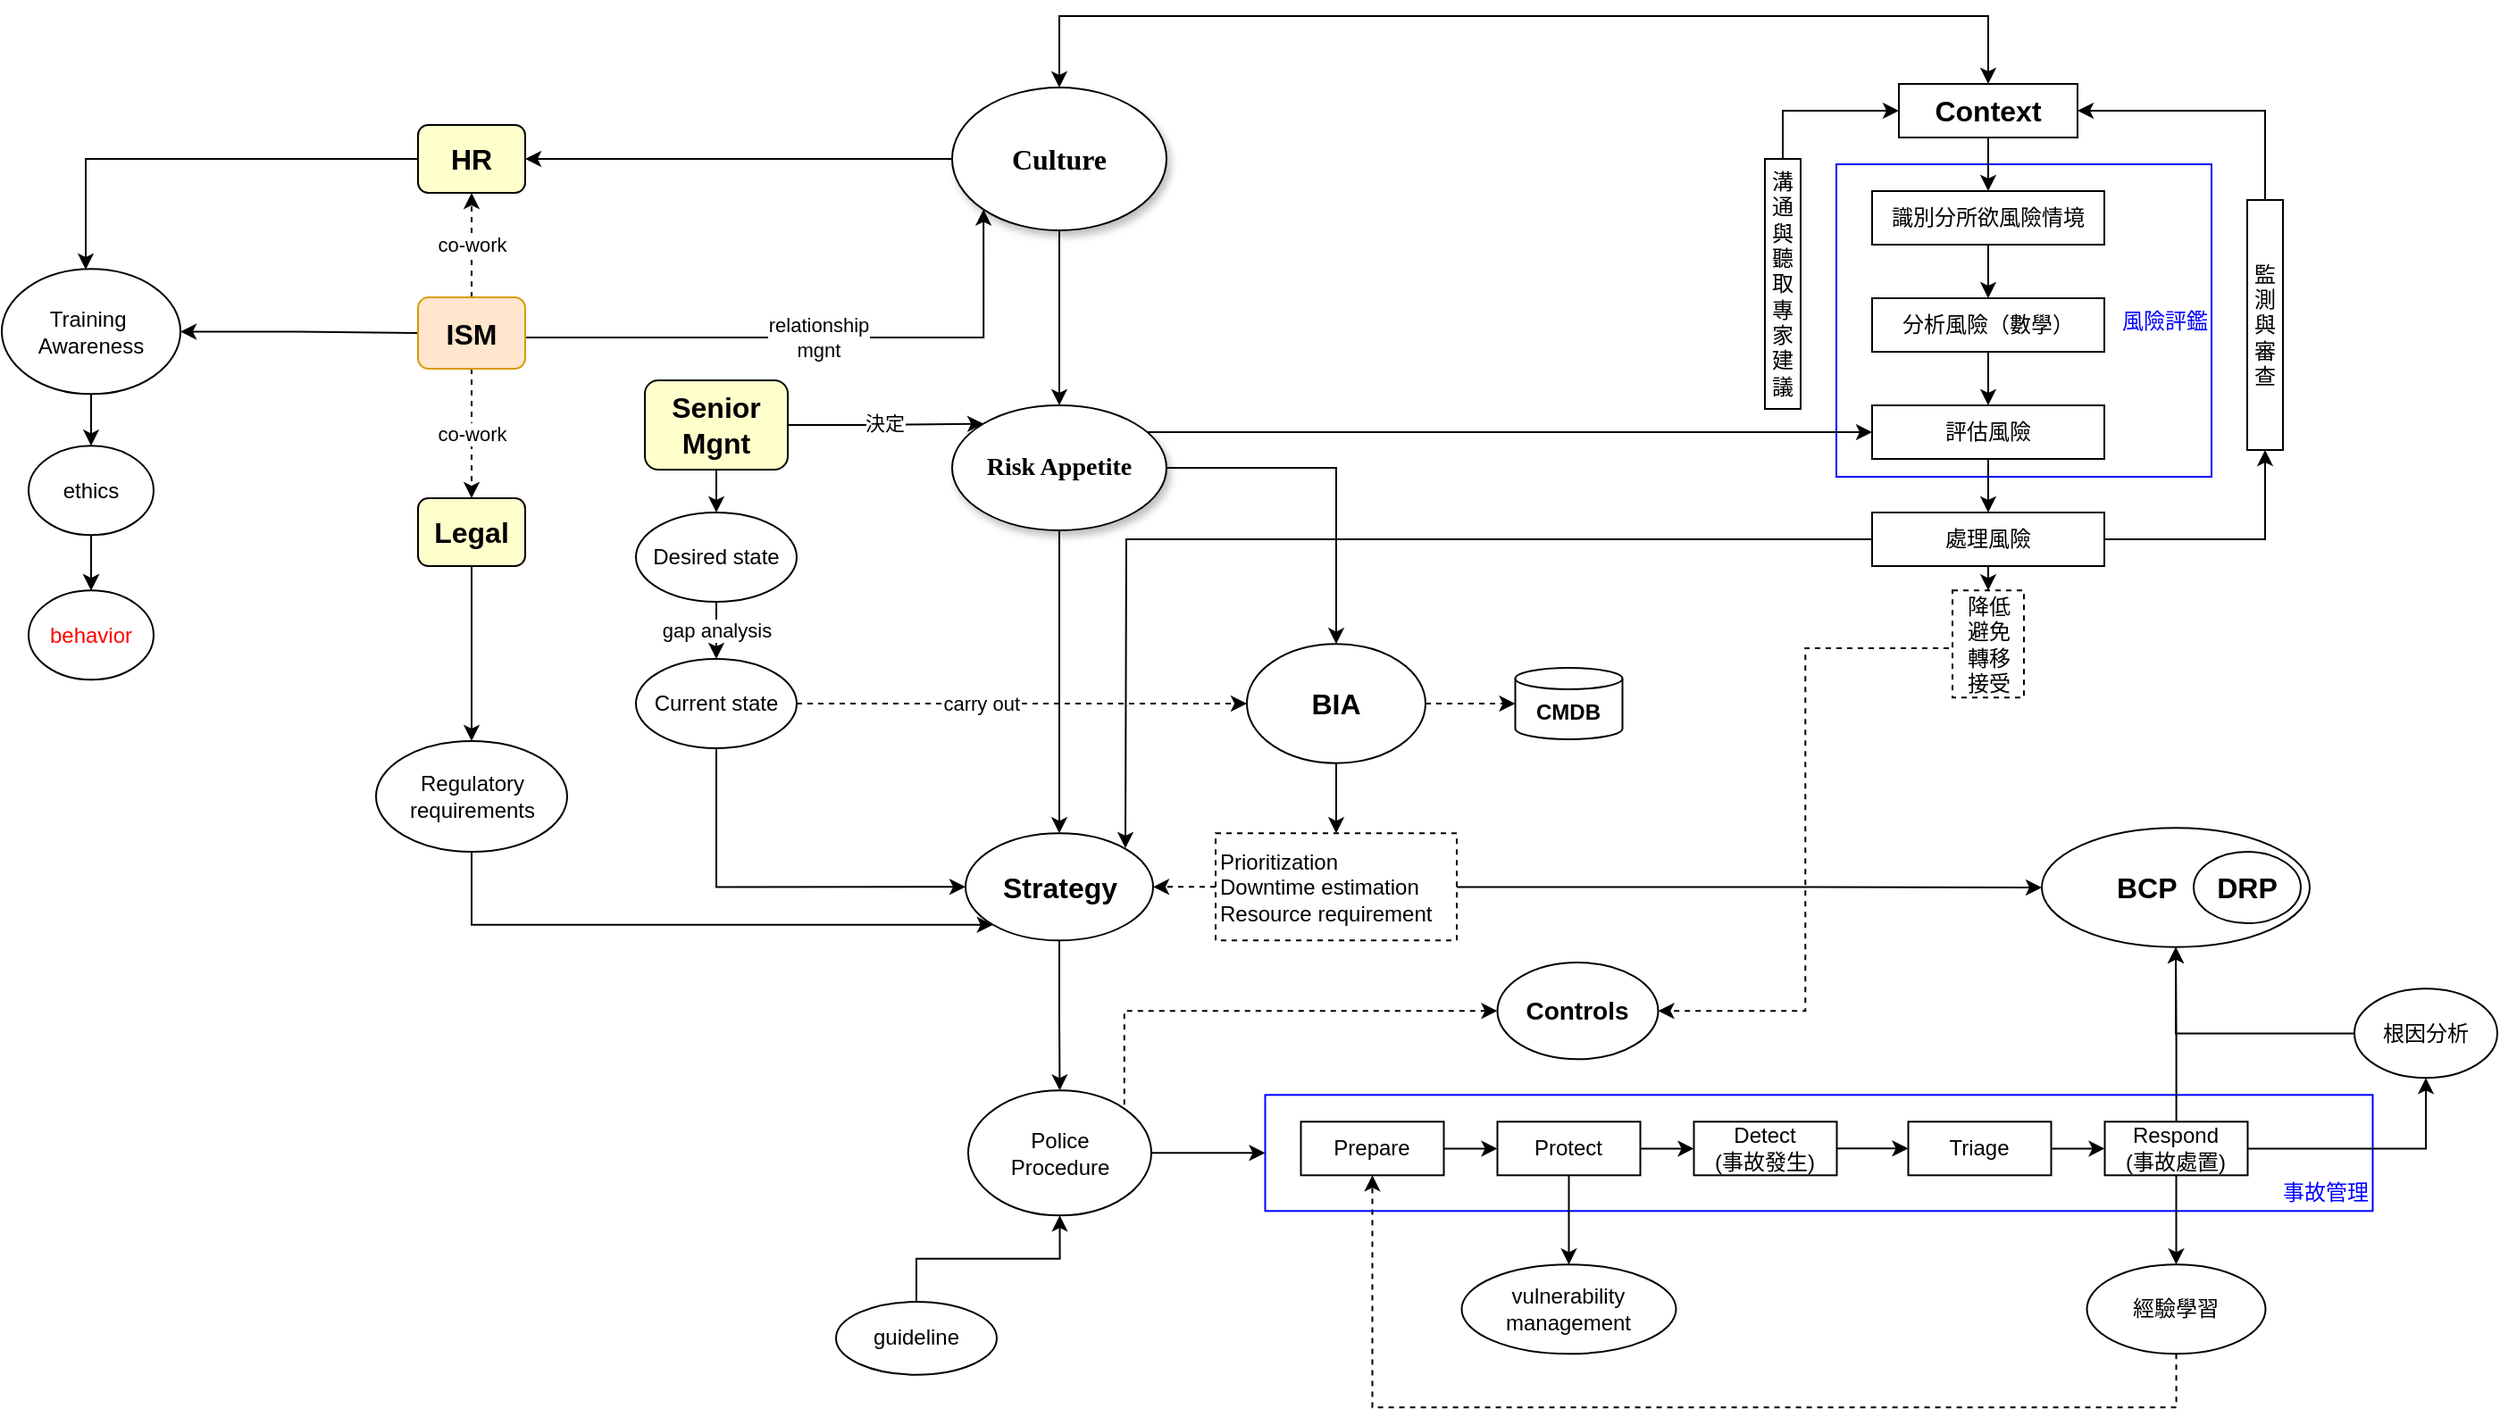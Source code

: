 <mxfile version="14.3.0" type="github">
  <diagram name="Page-1" id="42789a77-a242-8287-6e28-9cd8cfd52e62">
    <mxGraphModel dx="1422" dy="736" grid="1" gridSize="10" guides="1" tooltips="1" connect="1" arrows="1" fold="1" page="1" pageScale="1" pageWidth="1700" pageHeight="1100" background="#ffffff" math="0" shadow="0">
      <root>
        <mxCell id="0" />
        <mxCell id="1" parent="0" />
        <mxCell id="Z_T5WOkKw4FG-YKkFipD-60" value="&lt;div&gt;&lt;span&gt;&lt;font color=&quot;#0000ff&quot;&gt;&lt;br&gt;&lt;/font&gt;&lt;/span&gt;&lt;/div&gt;&lt;div&gt;&lt;span&gt;&lt;font color=&quot;#0000ff&quot;&gt;&lt;br&gt;&lt;/font&gt;&lt;/span&gt;&lt;/div&gt;&lt;div&gt;&lt;span&gt;&lt;font color=&quot;#0000ff&quot;&gt;&lt;br&gt;&lt;/font&gt;&lt;/span&gt;&lt;/div&gt;&lt;div&gt;&lt;span&gt;&lt;font color=&quot;#0000ff&quot;&gt;事故管理&lt;/font&gt;&lt;/span&gt;&lt;/div&gt;" style="rounded=0;whiteSpace=wrap;html=1;fillColor=#FFFFFF;strokeColor=#0000FF;align=right;" vertex="1" parent="1">
          <mxGeometry x="720.25" y="654.16" width="620" height="65" as="geometry" />
        </mxCell>
        <mxCell id="Z_T5WOkKw4FG-YKkFipD-38" value="&lt;font color=&quot;#0000ff&quot;&gt;風險評鑑&lt;/font&gt;" style="rounded=0;whiteSpace=wrap;html=1;fillColor=#FFFFFF;align=right;strokeColor=#0000FF;" vertex="1" parent="1">
          <mxGeometry x="1040" y="133" width="210" height="175" as="geometry" />
        </mxCell>
        <mxCell id="Z_T5WOkKw4FG-YKkFipD-5" style="edgeStyle=orthogonalEdgeStyle;rounded=0;orthogonalLoop=1;jettySize=auto;html=1;exitX=0.5;exitY=0;exitDx=0;exitDy=0;startArrow=classic;startFill=1;endArrow=classic;endFill=1;" edge="1" parent="1" source="Z_T5WOkKw4FG-YKkFipD-25" target="1ea317790d2ca983-3">
          <mxGeometry relative="1" as="geometry">
            <mxPoint x="285" y="120" as="sourcePoint" />
            <Array as="points">
              <mxPoint x="1125" y="50" />
              <mxPoint x="605" y="50" />
            </Array>
          </mxGeometry>
        </mxCell>
        <mxCell id="Z_T5WOkKw4FG-YKkFipD-2" style="edgeStyle=orthogonalEdgeStyle;rounded=0;orthogonalLoop=1;jettySize=auto;html=1;exitX=0.5;exitY=1;exitDx=0;exitDy=0;" edge="1" parent="1" source="1ea317790d2ca983-3" target="1ea317790d2ca983-4">
          <mxGeometry relative="1" as="geometry" />
        </mxCell>
        <mxCell id="Z_T5WOkKw4FG-YKkFipD-57" style="edgeStyle=orthogonalEdgeStyle;rounded=0;orthogonalLoop=1;jettySize=auto;html=1;entryX=1;entryY=0.5;entryDx=0;entryDy=0;" edge="1" parent="1" source="1ea317790d2ca983-3" target="Z_T5WOkKw4FG-YKkFipD-21">
          <mxGeometry relative="1" as="geometry" />
        </mxCell>
        <mxCell id="1ea317790d2ca983-3" value="&lt;span&gt;&lt;font size=&quot;1&quot;&gt;&lt;b style=&quot;font-size: 16px&quot;&gt;Culture&lt;/b&gt;&lt;/font&gt;&lt;/span&gt;" style="ellipse;whiteSpace=wrap;html=1;rounded=0;shadow=1;comic=0;labelBackgroundColor=none;strokeWidth=1;fontFamily=Verdana;fontSize=12;align=center;" parent="1" vertex="1">
          <mxGeometry x="545" y="90" width="120" height="80" as="geometry" />
        </mxCell>
        <mxCell id="Z_T5WOkKw4FG-YKkFipD-75" value="" style="edgeStyle=orthogonalEdgeStyle;rounded=0;orthogonalLoop=1;jettySize=auto;html=1;startArrow=none;startFill=0;endArrow=classic;endFill=1;entryX=0.5;entryY=0;entryDx=0;entryDy=0;" edge="1" parent="1" source="1ea317790d2ca983-4" target="Z_T5WOkKw4FG-YKkFipD-55">
          <mxGeometry relative="1" as="geometry" />
        </mxCell>
        <mxCell id="Z_T5WOkKw4FG-YKkFipD-111" style="edgeStyle=orthogonalEdgeStyle;rounded=0;orthogonalLoop=1;jettySize=auto;html=1;exitX=1;exitY=0;exitDx=0;exitDy=0;entryX=0;entryY=0.5;entryDx=0;entryDy=0;startArrow=none;startFill=0;endArrow=classic;endFill=1;" edge="1" parent="1" source="1ea317790d2ca983-4" target="Z_T5WOkKw4FG-YKkFipD-30">
          <mxGeometry relative="1" as="geometry">
            <Array as="points">
              <mxPoint x="647" y="283" />
            </Array>
          </mxGeometry>
        </mxCell>
        <mxCell id="Z_T5WOkKw4FG-YKkFipD-129" style="edgeStyle=orthogonalEdgeStyle;rounded=0;orthogonalLoop=1;jettySize=auto;html=1;startArrow=none;startFill=0;endArrow=classic;endFill=1;" edge="1" parent="1" source="1ea317790d2ca983-4" target="Z_T5WOkKw4FG-YKkFipD-3">
          <mxGeometry relative="1" as="geometry" />
        </mxCell>
        <mxCell id="1ea317790d2ca983-4" value="&lt;span&gt;&lt;font size=&quot;1&quot;&gt;&lt;b style=&quot;font-size: 14px&quot;&gt;Risk Appetite&lt;/b&gt;&lt;/font&gt;&lt;/span&gt;" style="ellipse;whiteSpace=wrap;html=1;rounded=0;shadow=1;comic=0;labelBackgroundColor=none;strokeWidth=1;fontFamily=Verdana;fontSize=12;align=center;" parent="1" vertex="1">
          <mxGeometry x="545" y="268" width="120" height="70" as="geometry" />
        </mxCell>
        <mxCell id="Z_T5WOkKw4FG-YKkFipD-132" value="" style="edgeStyle=orthogonalEdgeStyle;rounded=0;orthogonalLoop=1;jettySize=auto;html=1;startArrow=none;startFill=0;endArrow=classic;endFill=1;" edge="1" parent="1" source="Z_T5WOkKw4FG-YKkFipD-3" target="Z_T5WOkKw4FG-YKkFipD-4">
          <mxGeometry relative="1" as="geometry" />
        </mxCell>
        <mxCell id="Z_T5WOkKw4FG-YKkFipD-3" value="&lt;b&gt;&lt;font style=&quot;font-size: 16px&quot;&gt;Strategy&lt;/font&gt;&lt;/b&gt;" style="ellipse;whiteSpace=wrap;html=1;" vertex="1" parent="1">
          <mxGeometry x="552.5" y="507.66" width="105" height="60" as="geometry" />
        </mxCell>
        <mxCell id="Z_T5WOkKw4FG-YKkFipD-66" value="" style="edgeStyle=orthogonalEdgeStyle;rounded=0;orthogonalLoop=1;jettySize=auto;html=1;" edge="1" parent="1" source="Z_T5WOkKw4FG-YKkFipD-4" target="Z_T5WOkKw4FG-YKkFipD-60">
          <mxGeometry relative="1" as="geometry" />
        </mxCell>
        <mxCell id="Z_T5WOkKw4FG-YKkFipD-4" value="Police&lt;br&gt;Procedure" style="ellipse;whiteSpace=wrap;html=1;" vertex="1" parent="1">
          <mxGeometry x="554" y="651.66" width="102.5" height="70" as="geometry" />
        </mxCell>
        <mxCell id="Z_T5WOkKw4FG-YKkFipD-15" value="" style="edgeStyle=orthogonalEdgeStyle;rounded=0;orthogonalLoop=1;jettySize=auto;html=1;" edge="1" parent="1" source="Z_T5WOkKw4FG-YKkFipD-9" target="Z_T5WOkKw4FG-YKkFipD-10">
          <mxGeometry relative="1" as="geometry" />
        </mxCell>
        <mxCell id="Z_T5WOkKw4FG-YKkFipD-10" value="&lt;font color=&quot;#ff0000&quot;&gt;behavior&lt;/font&gt;" style="ellipse;whiteSpace=wrap;html=1;" vertex="1" parent="1">
          <mxGeometry x="28" y="371.66" width="70" height="50" as="geometry" />
        </mxCell>
        <mxCell id="Z_T5WOkKw4FG-YKkFipD-14" value="" style="edgeStyle=orthogonalEdgeStyle;rounded=0;orthogonalLoop=1;jettySize=auto;html=1;" edge="1" parent="1" source="Z_T5WOkKw4FG-YKkFipD-9" target="Z_T5WOkKw4FG-YKkFipD-10">
          <mxGeometry relative="1" as="geometry" />
        </mxCell>
        <mxCell id="Z_T5WOkKw4FG-YKkFipD-69" value="" style="edgeStyle=orthogonalEdgeStyle;rounded=0;orthogonalLoop=1;jettySize=auto;html=1;startArrow=classic;startFill=1;endArrow=none;endFill=0;" edge="1" parent="1" source="Z_T5WOkKw4FG-YKkFipD-11" target="Z_T5WOkKw4FG-YKkFipD-20">
          <mxGeometry relative="1" as="geometry" />
        </mxCell>
        <mxCell id="Z_T5WOkKw4FG-YKkFipD-11" value="Training&amp;nbsp;&lt;br&gt;Awareness" style="ellipse;whiteSpace=wrap;html=1;" vertex="1" parent="1">
          <mxGeometry x="13" y="191.66" width="100" height="70" as="geometry" />
        </mxCell>
        <mxCell id="Z_T5WOkKw4FG-YKkFipD-9" value="ethics" style="ellipse;whiteSpace=wrap;html=1;" vertex="1" parent="1">
          <mxGeometry x="28" y="290.66" width="70" height="50" as="geometry" />
        </mxCell>
        <mxCell id="Z_T5WOkKw4FG-YKkFipD-16" value="" style="edgeStyle=orthogonalEdgeStyle;rounded=0;orthogonalLoop=1;jettySize=auto;html=1;" edge="1" parent="1" source="Z_T5WOkKw4FG-YKkFipD-11" target="Z_T5WOkKw4FG-YKkFipD-9">
          <mxGeometry relative="1" as="geometry">
            <mxPoint x="63" y="270.66" as="sourcePoint" />
            <mxPoint x="63" y="385.66" as="targetPoint" />
          </mxGeometry>
        </mxCell>
        <mxCell id="Z_T5WOkKw4FG-YKkFipD-24" value="relationship&lt;br&gt;mgnt" style="edgeStyle=orthogonalEdgeStyle;rounded=0;orthogonalLoop=1;jettySize=auto;html=1;entryX=0;entryY=1;entryDx=0;entryDy=0;" edge="1" parent="1" source="Z_T5WOkKw4FG-YKkFipD-20" target="1ea317790d2ca983-3">
          <mxGeometry relative="1" as="geometry">
            <Array as="points">
              <mxPoint x="435" y="230" />
              <mxPoint x="563" y="230" />
            </Array>
          </mxGeometry>
        </mxCell>
        <mxCell id="Z_T5WOkKw4FG-YKkFipD-70" value="co-work" style="edgeStyle=orthogonalEdgeStyle;rounded=0;orthogonalLoop=1;jettySize=auto;html=1;startArrow=none;startFill=0;endArrow=classic;endFill=1;dashed=1;" edge="1" parent="1" source="Z_T5WOkKw4FG-YKkFipD-20" target="Z_T5WOkKw4FG-YKkFipD-21">
          <mxGeometry relative="1" as="geometry" />
        </mxCell>
        <mxCell id="Z_T5WOkKw4FG-YKkFipD-72" value="co-work" style="edgeStyle=orthogonalEdgeStyle;rounded=0;orthogonalLoop=1;jettySize=auto;html=1;dashed=1;startArrow=none;startFill=0;endArrow=classic;endFill=1;" edge="1" parent="1" source="Z_T5WOkKw4FG-YKkFipD-20" target="Z_T5WOkKw4FG-YKkFipD-71">
          <mxGeometry relative="1" as="geometry" />
        </mxCell>
        <mxCell id="Z_T5WOkKw4FG-YKkFipD-20" value="&lt;b&gt;&lt;font style=&quot;font-size: 16px&quot;&gt;ISM&lt;/font&gt;&lt;/b&gt;" style="rounded=1;whiteSpace=wrap;html=1;fillColor=#ffe6cc;strokeColor=#d79b00;" vertex="1" parent="1">
          <mxGeometry x="246" y="207.5" width="60" height="40" as="geometry" />
        </mxCell>
        <mxCell id="Z_T5WOkKw4FG-YKkFipD-58" value="" style="edgeStyle=orthogonalEdgeStyle;rounded=0;orthogonalLoop=1;jettySize=auto;html=1;" edge="1" parent="1" source="Z_T5WOkKw4FG-YKkFipD-21">
          <mxGeometry relative="1" as="geometry">
            <mxPoint x="60" y="192" as="targetPoint" />
            <Array as="points">
              <mxPoint x="60" y="130" />
              <mxPoint x="60" y="192" />
            </Array>
          </mxGeometry>
        </mxCell>
        <mxCell id="Z_T5WOkKw4FG-YKkFipD-21" value="&lt;b&gt;&lt;font style=&quot;font-size: 16px&quot;&gt;HR&lt;/font&gt;&lt;/b&gt;" style="rounded=1;whiteSpace=wrap;html=1;fillColor=#FFFFCC;" vertex="1" parent="1">
          <mxGeometry x="246" y="111" width="60" height="38" as="geometry" />
        </mxCell>
        <mxCell id="Z_T5WOkKw4FG-YKkFipD-28" value="" style="edgeStyle=orthogonalEdgeStyle;rounded=0;orthogonalLoop=1;jettySize=auto;html=1;" edge="1" parent="1" source="Z_T5WOkKw4FG-YKkFipD-25" target="Z_T5WOkKw4FG-YKkFipD-27">
          <mxGeometry relative="1" as="geometry" />
        </mxCell>
        <mxCell id="Z_T5WOkKw4FG-YKkFipD-25" value="&lt;b&gt;&lt;font style=&quot;font-size: 16px&quot;&gt;Context&lt;/font&gt;&lt;/b&gt;" style="rounded=0;whiteSpace=wrap;html=1;fillColor=#FFFFFF;" vertex="1" parent="1">
          <mxGeometry x="1075" y="88" width="100" height="30" as="geometry" />
        </mxCell>
        <mxCell id="Z_T5WOkKw4FG-YKkFipD-34" value="" style="edgeStyle=orthogonalEdgeStyle;rounded=0;orthogonalLoop=1;jettySize=auto;html=1;entryX=0.5;entryY=0;entryDx=0;entryDy=0;" edge="1" parent="1" source="Z_T5WOkKw4FG-YKkFipD-27" target="Z_T5WOkKw4FG-YKkFipD-29">
          <mxGeometry relative="1" as="geometry" />
        </mxCell>
        <mxCell id="Z_T5WOkKw4FG-YKkFipD-27" value="識別分所欲風險情境" style="rounded=0;whiteSpace=wrap;html=1;fillColor=#FFFFFF;" vertex="1" parent="1">
          <mxGeometry x="1060" y="148" width="130" height="30" as="geometry" />
        </mxCell>
        <mxCell id="Z_T5WOkKw4FG-YKkFipD-32" value="" style="edgeStyle=orthogonalEdgeStyle;rounded=0;orthogonalLoop=1;jettySize=auto;html=1;" edge="1" parent="1" source="Z_T5WOkKw4FG-YKkFipD-29" target="Z_T5WOkKw4FG-YKkFipD-30">
          <mxGeometry relative="1" as="geometry" />
        </mxCell>
        <mxCell id="Z_T5WOkKw4FG-YKkFipD-29" value="分析風險（數學）" style="rounded=0;whiteSpace=wrap;html=1;fillColor=#FFFFFF;" vertex="1" parent="1">
          <mxGeometry x="1060" y="208" width="130" height="30" as="geometry" />
        </mxCell>
        <mxCell id="Z_T5WOkKw4FG-YKkFipD-36" value="" style="edgeStyle=orthogonalEdgeStyle;rounded=0;orthogonalLoop=1;jettySize=auto;html=1;" edge="1" parent="1" source="Z_T5WOkKw4FG-YKkFipD-30" target="Z_T5WOkKw4FG-YKkFipD-35">
          <mxGeometry relative="1" as="geometry" />
        </mxCell>
        <mxCell id="Z_T5WOkKw4FG-YKkFipD-30" value="評估風險" style="rounded=0;whiteSpace=wrap;html=1;fillColor=#FFFFFF;" vertex="1" parent="1">
          <mxGeometry x="1060" y="268" width="130" height="30" as="geometry" />
        </mxCell>
        <mxCell id="Z_T5WOkKw4FG-YKkFipD-44" style="edgeStyle=orthogonalEdgeStyle;rounded=0;orthogonalLoop=1;jettySize=auto;html=1;entryX=0.5;entryY=1;entryDx=0;entryDy=0;" edge="1" parent="1" source="Z_T5WOkKw4FG-YKkFipD-35" target="Z_T5WOkKw4FG-YKkFipD-42">
          <mxGeometry relative="1" as="geometry" />
        </mxCell>
        <mxCell id="Z_T5WOkKw4FG-YKkFipD-122" value="" style="edgeStyle=orthogonalEdgeStyle;rounded=0;orthogonalLoop=1;jettySize=auto;html=1;startArrow=none;startFill=0;endArrow=classic;endFill=1;" edge="1" parent="1" source="Z_T5WOkKw4FG-YKkFipD-35" target="Z_T5WOkKw4FG-YKkFipD-121">
          <mxGeometry relative="1" as="geometry" />
        </mxCell>
        <mxCell id="Z_T5WOkKw4FG-YKkFipD-138" style="edgeStyle=orthogonalEdgeStyle;rounded=0;orthogonalLoop=1;jettySize=auto;html=1;entryX=1;entryY=0.5;entryDx=0;entryDy=0;dashed=1;startArrow=none;startFill=0;endArrow=classic;endFill=1;exitX=-0.05;exitY=0.539;exitDx=0;exitDy=0;exitPerimeter=0;" edge="1" parent="1" source="Z_T5WOkKw4FG-YKkFipD-121" target="Z_T5WOkKw4FG-YKkFipD-136">
          <mxGeometry relative="1" as="geometry" />
        </mxCell>
        <mxCell id="Z_T5WOkKw4FG-YKkFipD-142" style="edgeStyle=orthogonalEdgeStyle;rounded=0;orthogonalLoop=1;jettySize=auto;html=1;startArrow=none;startFill=0;endArrow=classic;endFill=1;" edge="1" parent="1" source="Z_T5WOkKw4FG-YKkFipD-35">
          <mxGeometry relative="1" as="geometry">
            <mxPoint x="642" y="516" as="targetPoint" />
          </mxGeometry>
        </mxCell>
        <mxCell id="Z_T5WOkKw4FG-YKkFipD-35" value="處理風險" style="rounded=0;whiteSpace=wrap;html=1;fillColor=#FFFFFF;" vertex="1" parent="1">
          <mxGeometry x="1060" y="328" width="130" height="30" as="geometry" />
        </mxCell>
        <mxCell id="Z_T5WOkKw4FG-YKkFipD-41" style="edgeStyle=orthogonalEdgeStyle;rounded=0;orthogonalLoop=1;jettySize=auto;html=1;entryX=0;entryY=0.5;entryDx=0;entryDy=0;exitX=0.5;exitY=0;exitDx=0;exitDy=0;" edge="1" parent="1" source="Z_T5WOkKw4FG-YKkFipD-40" target="Z_T5WOkKw4FG-YKkFipD-25">
          <mxGeometry relative="1" as="geometry">
            <Array as="points">
              <mxPoint x="1010" y="103" />
            </Array>
          </mxGeometry>
        </mxCell>
        <mxCell id="Z_T5WOkKw4FG-YKkFipD-40" value="溝通與聽取專家建議" style="rounded=0;whiteSpace=wrap;html=1;fillColor=#FFFFFF;" vertex="1" parent="1">
          <mxGeometry x="1000" y="130" width="20" height="140" as="geometry" />
        </mxCell>
        <mxCell id="Z_T5WOkKw4FG-YKkFipD-45" style="edgeStyle=orthogonalEdgeStyle;rounded=0;orthogonalLoop=1;jettySize=auto;html=1;entryX=1;entryY=0.5;entryDx=0;entryDy=0;" edge="1" parent="1" source="Z_T5WOkKw4FG-YKkFipD-42" target="Z_T5WOkKw4FG-YKkFipD-25">
          <mxGeometry relative="1" as="geometry">
            <Array as="points">
              <mxPoint x="1280" y="103" />
            </Array>
          </mxGeometry>
        </mxCell>
        <mxCell id="Z_T5WOkKw4FG-YKkFipD-42" value="監測與審查" style="rounded=0;whiteSpace=wrap;html=1;fillColor=#FFFFFF;" vertex="1" parent="1">
          <mxGeometry x="1270" y="153" width="20" height="140" as="geometry" />
        </mxCell>
        <mxCell id="Z_T5WOkKw4FG-YKkFipD-61" value="" style="edgeStyle=orthogonalEdgeStyle;rounded=0;orthogonalLoop=1;jettySize=auto;html=1;" edge="1" parent="1" source="Z_T5WOkKw4FG-YKkFipD-49" target="Z_T5WOkKw4FG-YKkFipD-50">
          <mxGeometry relative="1" as="geometry" />
        </mxCell>
        <mxCell id="Z_T5WOkKw4FG-YKkFipD-49" value="Prepare" style="rounded=0;whiteSpace=wrap;html=1;strokeColor=#000000;fillColor=#FFFFFF;" vertex="1" parent="1">
          <mxGeometry x="740.25" y="669.16" width="80" height="30" as="geometry" />
        </mxCell>
        <mxCell id="Z_T5WOkKw4FG-YKkFipD-62" value="" style="edgeStyle=orthogonalEdgeStyle;rounded=0;orthogonalLoop=1;jettySize=auto;html=1;" edge="1" parent="1" source="Z_T5WOkKw4FG-YKkFipD-50" target="Z_T5WOkKw4FG-YKkFipD-51">
          <mxGeometry relative="1" as="geometry" />
        </mxCell>
        <mxCell id="Z_T5WOkKw4FG-YKkFipD-87" value="" style="edgeStyle=orthogonalEdgeStyle;rounded=0;orthogonalLoop=1;jettySize=auto;html=1;startArrow=none;startFill=0;endArrow=classic;endFill=1;" edge="1" parent="1" source="Z_T5WOkKw4FG-YKkFipD-50" target="Z_T5WOkKw4FG-YKkFipD-86">
          <mxGeometry relative="1" as="geometry" />
        </mxCell>
        <mxCell id="Z_T5WOkKw4FG-YKkFipD-50" value="Protect" style="rounded=0;whiteSpace=wrap;html=1;strokeColor=#000000;fillColor=#FFFFFF;" vertex="1" parent="1">
          <mxGeometry x="850.25" y="669.16" width="80" height="30" as="geometry" />
        </mxCell>
        <mxCell id="Z_T5WOkKw4FG-YKkFipD-63" value="" style="edgeStyle=orthogonalEdgeStyle;rounded=0;orthogonalLoop=1;jettySize=auto;html=1;" edge="1" parent="1" source="Z_T5WOkKw4FG-YKkFipD-51" target="Z_T5WOkKw4FG-YKkFipD-53">
          <mxGeometry relative="1" as="geometry" />
        </mxCell>
        <mxCell id="Z_T5WOkKw4FG-YKkFipD-51" value="Detect&lt;br&gt;(事故發生)" style="rounded=0;whiteSpace=wrap;html=1;strokeColor=#000000;fillColor=#FFFFFF;" vertex="1" parent="1">
          <mxGeometry x="960.25" y="669.16" width="80" height="30" as="geometry" />
        </mxCell>
        <mxCell id="Z_T5WOkKw4FG-YKkFipD-89" value="" style="edgeStyle=orthogonalEdgeStyle;rounded=0;orthogonalLoop=1;jettySize=auto;html=1;startArrow=none;startFill=0;endArrow=classic;endFill=1;" edge="1" parent="1" source="Z_T5WOkKw4FG-YKkFipD-52" target="Z_T5WOkKw4FG-YKkFipD-88">
          <mxGeometry relative="1" as="geometry" />
        </mxCell>
        <mxCell id="Z_T5WOkKw4FG-YKkFipD-105" style="edgeStyle=orthogonalEdgeStyle;rounded=0;orthogonalLoop=1;jettySize=auto;html=1;entryX=0.5;entryY=1;entryDx=0;entryDy=0;startArrow=none;startFill=0;endArrow=classic;endFill=1;" edge="1" parent="1" source="Z_T5WOkKw4FG-YKkFipD-52" target="Z_T5WOkKw4FG-YKkFipD-104">
          <mxGeometry relative="1" as="geometry" />
        </mxCell>
        <mxCell id="Z_T5WOkKw4FG-YKkFipD-108" style="edgeStyle=orthogonalEdgeStyle;rounded=0;orthogonalLoop=1;jettySize=auto;html=1;entryX=0.5;entryY=1;entryDx=0;entryDy=0;startArrow=none;startFill=0;endArrow=classic;endFill=1;" edge="1" parent="1" source="Z_T5WOkKw4FG-YKkFipD-52" target="Z_T5WOkKw4FG-YKkFipD-80">
          <mxGeometry relative="1" as="geometry" />
        </mxCell>
        <mxCell id="Z_T5WOkKw4FG-YKkFipD-52" value="Respond&lt;br&gt;(事故處置)" style="rounded=0;whiteSpace=wrap;html=1;strokeColor=#000000;fillColor=#FFFFFF;" vertex="1" parent="1">
          <mxGeometry x="1190.25" y="669.16" width="80" height="30" as="geometry" />
        </mxCell>
        <mxCell id="Z_T5WOkKw4FG-YKkFipD-64" value="" style="edgeStyle=orthogonalEdgeStyle;rounded=0;orthogonalLoop=1;jettySize=auto;html=1;" edge="1" parent="1" source="Z_T5WOkKw4FG-YKkFipD-53" target="Z_T5WOkKw4FG-YKkFipD-52">
          <mxGeometry relative="1" as="geometry" />
        </mxCell>
        <mxCell id="Z_T5WOkKw4FG-YKkFipD-53" value="Triage" style="rounded=0;whiteSpace=wrap;html=1;strokeColor=#000000;fillColor=#FFFFFF;" vertex="1" parent="1">
          <mxGeometry x="1080.25" y="669.16" width="80" height="30" as="geometry" />
        </mxCell>
        <mxCell id="Z_T5WOkKw4FG-YKkFipD-76" value="" style="edgeStyle=orthogonalEdgeStyle;rounded=0;orthogonalLoop=1;jettySize=auto;html=1;startArrow=none;startFill=0;endArrow=classic;endFill=1;dashed=1;" edge="1" parent="1" source="Z_T5WOkKw4FG-YKkFipD-55" target="Z_T5WOkKw4FG-YKkFipD-74">
          <mxGeometry relative="1" as="geometry" />
        </mxCell>
        <mxCell id="Z_T5WOkKw4FG-YKkFipD-78" value="" style="edgeStyle=orthogonalEdgeStyle;rounded=0;orthogonalLoop=1;jettySize=auto;html=1;startArrow=none;startFill=0;endArrow=classic;endFill=1;" edge="1" parent="1" source="Z_T5WOkKw4FG-YKkFipD-55" target="Z_T5WOkKw4FG-YKkFipD-77">
          <mxGeometry relative="1" as="geometry" />
        </mxCell>
        <mxCell id="Z_T5WOkKw4FG-YKkFipD-55" value="&lt;font style=&quot;font-size: 16px&quot;&gt;&lt;b&gt;BIA&lt;/b&gt;&lt;/font&gt;" style="ellipse;whiteSpace=wrap;html=1;strokeColor=#000000;fillColor=#FFFFFF;" vertex="1" parent="1">
          <mxGeometry x="710" y="401.66" width="100" height="66.67" as="geometry" />
        </mxCell>
        <mxCell id="Z_T5WOkKw4FG-YKkFipD-141" style="edgeStyle=orthogonalEdgeStyle;rounded=0;orthogonalLoop=1;jettySize=auto;html=1;startArrow=none;startFill=0;endArrow=classic;endFill=1;" edge="1" parent="1" source="Z_T5WOkKw4FG-YKkFipD-71" target="Z_T5WOkKw4FG-YKkFipD-139">
          <mxGeometry relative="1" as="geometry" />
        </mxCell>
        <mxCell id="Z_T5WOkKw4FG-YKkFipD-71" value="&lt;b&gt;&lt;font style=&quot;font-size: 16px&quot;&gt;Legal&lt;/font&gt;&lt;/b&gt;" style="rounded=1;whiteSpace=wrap;html=1;fillColor=#FFFFCC;" vertex="1" parent="1">
          <mxGeometry x="246" y="320" width="60" height="38" as="geometry" />
        </mxCell>
        <mxCell id="Z_T5WOkKw4FG-YKkFipD-74" value="&lt;b&gt;CMDB&lt;/b&gt;" style="shape=cylinder3;whiteSpace=wrap;html=1;boundedLbl=1;backgroundOutline=1;size=6;fillColor=#FFFFFF;" vertex="1" parent="1">
          <mxGeometry x="860.25" y="414.99" width="60" height="40" as="geometry" />
        </mxCell>
        <mxCell id="Z_T5WOkKw4FG-YKkFipD-79" value="" style="edgeStyle=orthogonalEdgeStyle;rounded=0;orthogonalLoop=1;jettySize=auto;html=1;startArrow=none;startFill=0;endArrow=classic;endFill=1;dashed=1;exitX=0;exitY=0.5;exitDx=0;exitDy=0;entryX=1;entryY=0.5;entryDx=0;entryDy=0;" edge="1" parent="1" source="Z_T5WOkKw4FG-YKkFipD-77" target="Z_T5WOkKw4FG-YKkFipD-3">
          <mxGeometry relative="1" as="geometry" />
        </mxCell>
        <mxCell id="Z_T5WOkKw4FG-YKkFipD-84" style="edgeStyle=orthogonalEdgeStyle;rounded=0;orthogonalLoop=1;jettySize=auto;html=1;entryX=0;entryY=0.5;entryDx=0;entryDy=0;startArrow=none;startFill=0;endArrow=classic;endFill=1;" edge="1" parent="1" source="Z_T5WOkKw4FG-YKkFipD-77" target="Z_T5WOkKw4FG-YKkFipD-80">
          <mxGeometry relative="1" as="geometry" />
        </mxCell>
        <mxCell id="Z_T5WOkKw4FG-YKkFipD-77" value="&lt;span&gt;Prioritization&lt;/span&gt;&lt;br&gt;&lt;span&gt;Downtime estimation&lt;br&gt;Resource requirement&lt;br&gt;&lt;/span&gt;" style="rounded=0;whiteSpace=wrap;html=1;strokeColor=#000000;fillColor=#FFFFFF;align=left;dashed=1;" vertex="1" parent="1">
          <mxGeometry x="692.5" y="507.66" width="135" height="60" as="geometry" />
        </mxCell>
        <mxCell id="Z_T5WOkKw4FG-YKkFipD-80" value="&lt;blockquote style=&quot;margin: 0 0 0 40px ; border: none ; padding: 0px&quot;&gt;&lt;font style=&quot;font-size: 16px&quot;&gt;&lt;b&gt;BCP&lt;/b&gt;&lt;/font&gt;&lt;/blockquote&gt;" style="ellipse;whiteSpace=wrap;html=1;strokeColor=#000000;fillColor=#FFFFFF;align=left;" vertex="1" parent="1">
          <mxGeometry x="1155" y="504.66" width="150" height="66.67" as="geometry" />
        </mxCell>
        <mxCell id="Z_T5WOkKw4FG-YKkFipD-85" value="&lt;font style=&quot;font-size: 16px&quot;&gt;&lt;b&gt;DRP&lt;/b&gt;&lt;/font&gt;" style="ellipse;whiteSpace=wrap;html=1;strokeColor=#000000;fillColor=#FFFFFF;" vertex="1" parent="1">
          <mxGeometry x="1240" y="518" width="60" height="40" as="geometry" />
        </mxCell>
        <mxCell id="Z_T5WOkKw4FG-YKkFipD-86" value="vulnerability&lt;br&gt;management" style="ellipse;whiteSpace=wrap;html=1;strokeColor=#000000;fillColor=#FFFFFF;" vertex="1" parent="1">
          <mxGeometry x="830.25" y="749.16" width="120" height="50" as="geometry" />
        </mxCell>
        <mxCell id="Z_T5WOkKw4FG-YKkFipD-90" style="edgeStyle=orthogonalEdgeStyle;rounded=0;orthogonalLoop=1;jettySize=auto;html=1;startArrow=none;startFill=0;endArrow=classic;endFill=1;dashed=1;" edge="1" parent="1" source="Z_T5WOkKw4FG-YKkFipD-88" target="Z_T5WOkKw4FG-YKkFipD-49">
          <mxGeometry relative="1" as="geometry">
            <Array as="points">
              <mxPoint x="1230.25" y="829.16" />
              <mxPoint x="780.25" y="829.16" />
            </Array>
          </mxGeometry>
        </mxCell>
        <mxCell id="Z_T5WOkKw4FG-YKkFipD-88" value="經驗學習" style="ellipse;whiteSpace=wrap;html=1;strokeColor=#000000;fillColor=#FFFFFF;" vertex="1" parent="1">
          <mxGeometry x="1180.25" y="749.16" width="100" height="50" as="geometry" />
        </mxCell>
        <mxCell id="Z_T5WOkKw4FG-YKkFipD-133" value="carry out" style="edgeStyle=orthogonalEdgeStyle;rounded=0;orthogonalLoop=1;jettySize=auto;html=1;entryX=0;entryY=0.5;entryDx=0;entryDy=0;dashed=1;startArrow=none;startFill=0;endArrow=classic;endFill=1;align=right;" edge="1" parent="1" source="Z_T5WOkKw4FG-YKkFipD-94" target="Z_T5WOkKw4FG-YKkFipD-55">
          <mxGeometry relative="1" as="geometry" />
        </mxCell>
        <mxCell id="Z_T5WOkKw4FG-YKkFipD-135" style="edgeStyle=orthogonalEdgeStyle;rounded=0;orthogonalLoop=1;jettySize=auto;html=1;entryX=0;entryY=0.5;entryDx=0;entryDy=0;startArrow=none;startFill=0;endArrow=classic;endFill=1;" edge="1" parent="1" source="Z_T5WOkKw4FG-YKkFipD-94" target="Z_T5WOkKw4FG-YKkFipD-3">
          <mxGeometry relative="1" as="geometry">
            <Array as="points">
              <mxPoint x="413" y="538" />
            </Array>
          </mxGeometry>
        </mxCell>
        <mxCell id="Z_T5WOkKw4FG-YKkFipD-94" value="Current state" style="ellipse;whiteSpace=wrap;html=1;strokeColor=#000000;fillColor=#FFFFFF;" vertex="1" parent="1">
          <mxGeometry x="368" y="410" width="90" height="50" as="geometry" />
        </mxCell>
        <mxCell id="Z_T5WOkKw4FG-YKkFipD-127" value="gap analysis" style="edgeStyle=orthogonalEdgeStyle;rounded=0;orthogonalLoop=1;jettySize=auto;html=1;startArrow=none;startFill=0;endArrow=classic;endFill=1;" edge="1" parent="1" source="Z_T5WOkKw4FG-YKkFipD-93" target="Z_T5WOkKw4FG-YKkFipD-94">
          <mxGeometry relative="1" as="geometry" />
        </mxCell>
        <mxCell id="Z_T5WOkKw4FG-YKkFipD-93" value="Desired state" style="ellipse;whiteSpace=wrap;html=1;strokeColor=#000000;fillColor=#FFFFFF;" vertex="1" parent="1">
          <mxGeometry x="368" y="328.0" width="90" height="50" as="geometry" />
        </mxCell>
        <mxCell id="Z_T5WOkKw4FG-YKkFipD-109" style="edgeStyle=orthogonalEdgeStyle;rounded=0;orthogonalLoop=1;jettySize=auto;html=1;entryX=0.5;entryY=1;entryDx=0;entryDy=0;startArrow=none;startFill=0;endArrow=classic;endFill=1;" edge="1" parent="1" source="Z_T5WOkKw4FG-YKkFipD-104" target="Z_T5WOkKw4FG-YKkFipD-80">
          <mxGeometry relative="1" as="geometry" />
        </mxCell>
        <mxCell id="Z_T5WOkKw4FG-YKkFipD-104" value="根因分析" style="ellipse;whiteSpace=wrap;html=1;strokeColor=#000000;fillColor=#FFFFFF;" vertex="1" parent="1">
          <mxGeometry x="1330" y="594.66" width="80" height="50" as="geometry" />
        </mxCell>
        <mxCell id="Z_T5WOkKw4FG-YKkFipD-115" style="edgeStyle=orthogonalEdgeStyle;rounded=0;orthogonalLoop=1;jettySize=auto;html=1;entryX=0.5;entryY=1;entryDx=0;entryDy=0;startArrow=none;startFill=0;endArrow=classic;endFill=1;" edge="1" parent="1" source="Z_T5WOkKw4FG-YKkFipD-114" target="Z_T5WOkKw4FG-YKkFipD-4">
          <mxGeometry relative="1" as="geometry" />
        </mxCell>
        <mxCell id="Z_T5WOkKw4FG-YKkFipD-114" value="guideline" style="ellipse;whiteSpace=wrap;html=1;" vertex="1" parent="1">
          <mxGeometry x="480" y="770" width="90" height="40.84" as="geometry" />
        </mxCell>
        <mxCell id="Z_T5WOkKw4FG-YKkFipD-123" value="決定" style="edgeStyle=orthogonalEdgeStyle;rounded=0;orthogonalLoop=1;jettySize=auto;html=1;startArrow=none;startFill=0;endArrow=classic;endFill=1;entryX=0;entryY=0;entryDx=0;entryDy=0;" edge="1" parent="1" source="Z_T5WOkKw4FG-YKkFipD-116" target="1ea317790d2ca983-4">
          <mxGeometry relative="1" as="geometry" />
        </mxCell>
        <mxCell id="Z_T5WOkKw4FG-YKkFipD-125" value="" style="edgeStyle=orthogonalEdgeStyle;rounded=0;orthogonalLoop=1;jettySize=auto;html=1;startArrow=none;startFill=0;endArrow=classic;endFill=1;" edge="1" parent="1" source="Z_T5WOkKw4FG-YKkFipD-116" target="Z_T5WOkKw4FG-YKkFipD-93">
          <mxGeometry relative="1" as="geometry" />
        </mxCell>
        <mxCell id="Z_T5WOkKw4FG-YKkFipD-116" value="&lt;span style=&quot;font-size: 16px&quot;&gt;&lt;b&gt;Senior&lt;br&gt;Mgnt&lt;br&gt;&lt;/b&gt;&lt;/span&gt;" style="rounded=1;whiteSpace=wrap;html=1;fillColor=#FFFFCC;" vertex="1" parent="1">
          <mxGeometry x="373" y="254" width="80" height="50" as="geometry" />
        </mxCell>
        <mxCell id="Z_T5WOkKw4FG-YKkFipD-121" value="降低&lt;br&gt;避免&lt;br&gt;轉移&lt;br&gt;接受&lt;br&gt;" style="text;html=1;align=center;verticalAlign=middle;resizable=0;points=[];autosize=1;fillColor=#ffffff;strokeColor=#000000;dashed=1;" vertex="1" parent="1">
          <mxGeometry x="1105" y="371.66" width="40" height="60" as="geometry" />
        </mxCell>
        <mxCell id="Z_T5WOkKw4FG-YKkFipD-137" style="edgeStyle=orthogonalEdgeStyle;rounded=0;orthogonalLoop=1;jettySize=auto;html=1;entryX=1;entryY=0;entryDx=0;entryDy=0;startArrow=classic;startFill=1;endArrow=none;endFill=0;dashed=1;" edge="1" parent="1" source="Z_T5WOkKw4FG-YKkFipD-136" target="Z_T5WOkKw4FG-YKkFipD-4">
          <mxGeometry relative="1" as="geometry" />
        </mxCell>
        <mxCell id="Z_T5WOkKw4FG-YKkFipD-136" value="&lt;b&gt;&lt;font style=&quot;font-size: 14px&quot;&gt;Controls&lt;/font&gt;&lt;/b&gt;" style="ellipse;whiteSpace=wrap;html=1;strokeColor=#000000;fillColor=none;gradientColor=none;" vertex="1" parent="1">
          <mxGeometry x="850.25" y="580" width="90" height="54.16" as="geometry" />
        </mxCell>
        <mxCell id="Z_T5WOkKw4FG-YKkFipD-140" style="edgeStyle=orthogonalEdgeStyle;rounded=0;orthogonalLoop=1;jettySize=auto;html=1;startArrow=none;startFill=0;endArrow=classic;endFill=1;entryX=0;entryY=1;entryDx=0;entryDy=0;exitX=0.5;exitY=1;exitDx=0;exitDy=0;" edge="1" parent="1" source="Z_T5WOkKw4FG-YKkFipD-139" target="Z_T5WOkKw4FG-YKkFipD-3">
          <mxGeometry relative="1" as="geometry">
            <mxPoint x="550" y="559" as="targetPoint" />
            <Array as="points">
              <mxPoint x="276" y="559" />
            </Array>
          </mxGeometry>
        </mxCell>
        <mxCell id="Z_T5WOkKw4FG-YKkFipD-139" value="Regulatory&lt;br&gt;requirements" style="ellipse;whiteSpace=wrap;html=1;strokeColor=#000000;fillColor=#ffffff;gradientColor=none;" vertex="1" parent="1">
          <mxGeometry x="222.5" y="456" width="107" height="62" as="geometry" />
        </mxCell>
      </root>
    </mxGraphModel>
  </diagram>
</mxfile>
